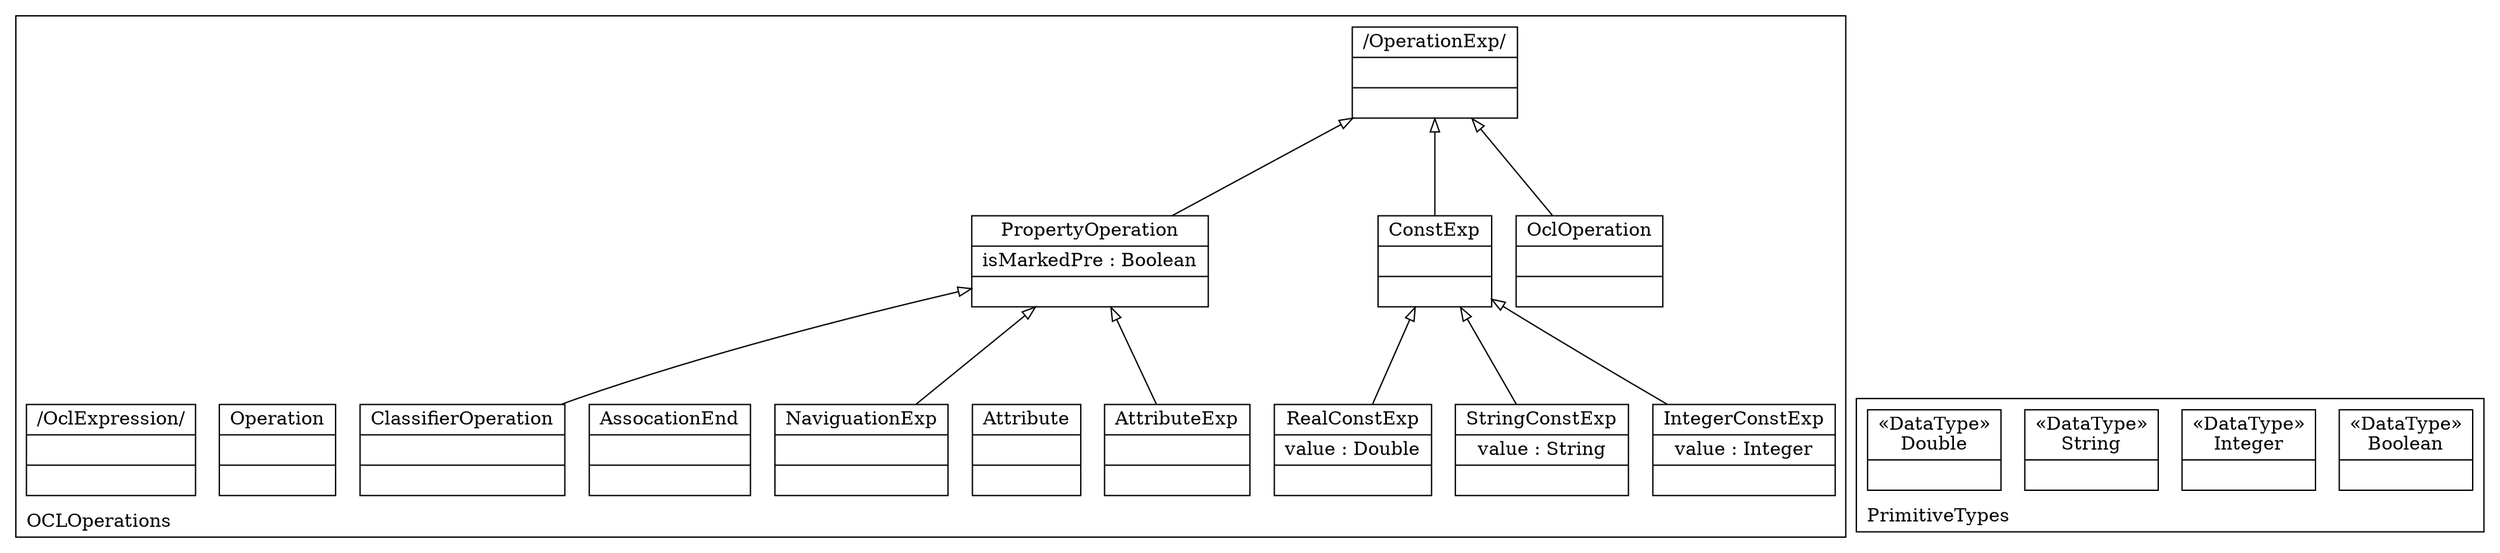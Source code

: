 digraph "KM3 Model in DOT" {
graph[rankdir=BT,labeljust=l,labelloc=t,nodeSep=0.75,compound=true];
 subgraph "cluster_OCLOperations"{
labelloc=t
color=black
label=OCLOperations
 node[shape=record];
OperationExp[label="{/OperationExp/| | }"]
;
 node[shape=record];
PropertyOperation[label="{PropertyOperation|isMarkedPre : Boolean| }"]
 PropertyOperation->OperationExp[arrowhead=onormal,group=OperationExp,minlen=2,constraint=true,]
;
 node[shape=record];
OclOperation[label="{OclOperation| | }"]
 OclOperation->OperationExp[arrowhead=onormal,group=OperationExp,minlen=2,constraint=true,]
;
 node[shape=record];
ConstExp[label="{ConstExp| | }"]
 ConstExp->OperationExp[arrowhead=onormal,group=OperationExp,minlen=2,constraint=true,]
;
 node[shape=record];
IntegerConstExp[label="{IntegerConstExp|value : Integer| }"]
 IntegerConstExp->ConstExp[arrowhead=onormal,group=ConstExp,minlen=2,constraint=true,]
;
 node[shape=record];
StringConstExp[label="{StringConstExp|value : String| }"]
 StringConstExp->ConstExp[arrowhead=onormal,group=ConstExp,minlen=2,constraint=true,]
;
 node[shape=record];
RealConstExp[label="{RealConstExp|value : Double| }"]
 RealConstExp->ConstExp[arrowhead=onormal,group=ConstExp,minlen=2,constraint=true,]
;
 node[shape=record];
AttributeExp[label="{AttributeExp| | }"]
 AttributeExp->PropertyOperation[arrowhead=onormal,group=PropertyOperation,minlen=2,constraint=true,]
;
 node[shape=record];
Attribute[label="{Attribute| | }"]
;
 node[shape=record];
NaviguationExp[label="{NaviguationExp| | }"]
 NaviguationExp->PropertyOperation[arrowhead=onormal,group=PropertyOperation,minlen=2,constraint=true,]
;
 node[shape=record];
AssocationEnd[label="{AssocationEnd| | }"]
;
 node[shape=record];
ClassifierOperation[label="{ClassifierOperation| | }"]
 ClassifierOperation->PropertyOperation[arrowhead=onormal,group=PropertyOperation,minlen=2,constraint=true,]
;
 node[shape=record];
Operation[label="{Operation| | }"]
;
 node[shape=record];
OclExpression[label="{/OclExpression/| | }"]
;

} subgraph "cluster_PrimitiveTypes"{
labelloc=t
color=black
label=PrimitiveTypes
 node[shape=record];
Boolean[label="{&#171;DataType&#187;\nBoolean|}"]
;
 node[shape=record];
Integer[label="{&#171;DataType&#187;\nInteger|}"]
;
 node[shape=record];
String[label="{&#171;DataType&#187;\nString|}"]
;
 node[shape=record];
Double[label="{&#171;DataType&#187;\nDouble|}"]
;

}
}